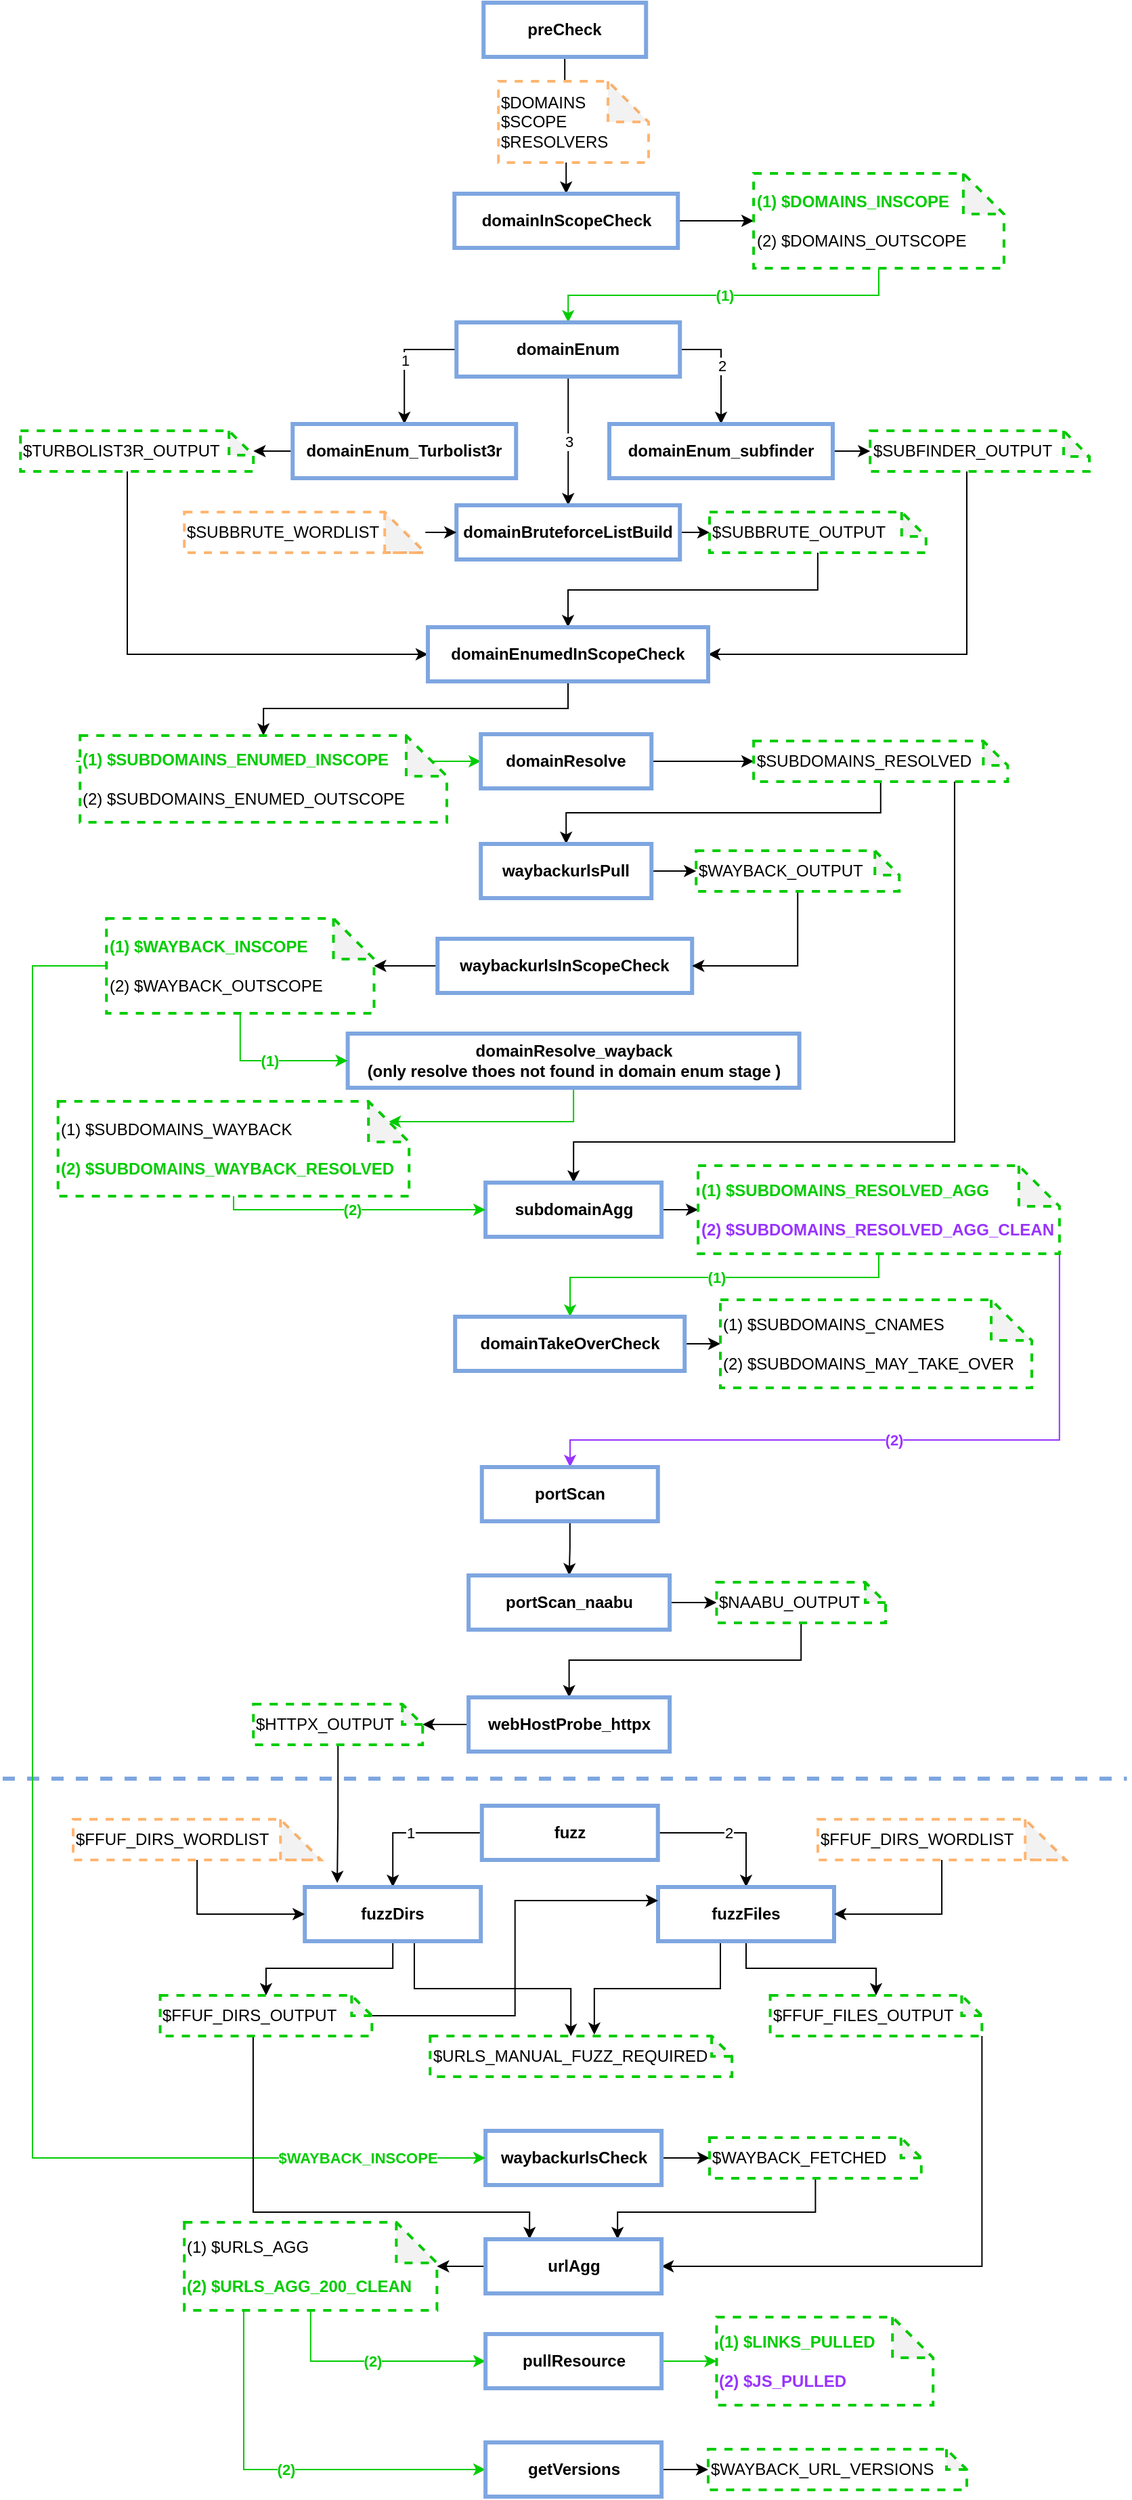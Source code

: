 <mxfile version="16.0.3" type="github"><diagram id="LXGc0nrao9tOf8FtnGRV" name="Page-1"><mxGraphModel dx="1422" dy="1840" grid="1" gridSize="10" guides="1" tooltips="1" connect="1" arrows="1" fold="1" page="1" pageScale="1" pageWidth="850" pageHeight="1100" math="0" shadow="0"><root><mxCell id="0"/><mxCell id="1" parent="0"/><mxCell id="cuUn9cVlMo7e2SbROQ6p-47" style="edgeStyle=orthogonalEdgeStyle;rounded=0;orthogonalLoop=1;jettySize=auto;html=1;entryX=0;entryY=0.5;entryDx=0;entryDy=0;exitX=0;exitY=0.5;exitDx=0;exitDy=0;exitPerimeter=0;" parent="1" target="cuUn9cVlMo7e2SbROQ6p-44" edge="1"><mxGeometry relative="1" as="geometry"><Array as="points"><mxPoint x="80" y="575"/><mxPoint x="80" y="790"/></Array><mxPoint x="156.88" y="575" as="sourcePoint"/></mxGeometry></mxCell><mxCell id="lCqJjcsIj8VYBYGs8iK9-1" style="edgeStyle=orthogonalEdgeStyle;rounded=0;orthogonalLoop=1;jettySize=auto;html=1;entryX=0.5;entryY=0;entryDx=0;entryDy=0;" edge="1" parent="1" source="lCqJjcsIj8VYBYGs8iK9-2" target="lCqJjcsIj8VYBYGs8iK9-10"><mxGeometry relative="1" as="geometry"><mxPoint x="423.12" y="-921" as="targetPoint"/></mxGeometry></mxCell><mxCell id="lCqJjcsIj8VYBYGs8iK9-2" value="preCheck" style="rounded=0;whiteSpace=wrap;html=1;strokeColor=#7EA6E0;strokeWidth=3;fontStyle=1" vertex="1" parent="1"><mxGeometry x="363.12" y="-1061" width="120" height="40" as="geometry"/></mxCell><mxCell id="lCqJjcsIj8VYBYGs8iK9-3" value="&lt;div&gt;$DOMAINS&lt;/div&gt;&lt;div&gt;$SCOPE&lt;/div&gt;&lt;div&gt;$RESOLVERS&lt;br&gt;&lt;/div&gt;" style="shape=note;whiteSpace=wrap;html=1;backgroundOutline=1;darkOpacity=0.05;dashed=1;align=left;strokeColor=#FFB570;strokeWidth=2;" vertex="1" parent="1"><mxGeometry x="374.12" y="-1003" width="110.88" height="60" as="geometry"/></mxCell><mxCell id="lCqJjcsIj8VYBYGs8iK9-9" style="edgeStyle=orthogonalEdgeStyle;rounded=0;orthogonalLoop=1;jettySize=auto;html=1;" edge="1" parent="1" source="lCqJjcsIj8VYBYGs8iK9-10" target="lCqJjcsIj8VYBYGs8iK9-14"><mxGeometry relative="1" as="geometry"/></mxCell><mxCell id="lCqJjcsIj8VYBYGs8iK9-10" value="domainInScopeCheck" style="rounded=0;whiteSpace=wrap;html=1;strokeColor=#7EA6E0;strokeWidth=3;fontStyle=1" vertex="1" parent="1"><mxGeometry x="341.62" y="-920" width="165" height="40" as="geometry"/></mxCell><mxCell id="lCqJjcsIj8VYBYGs8iK9-11" value="(1)" style="edgeStyle=orthogonalEdgeStyle;rounded=0;orthogonalLoop=1;jettySize=auto;html=1;strokeColor=#00CC00;fontColor=#00CC00;fontStyle=1;exitX=0.5;exitY=1;exitDx=0;exitDy=0;exitPerimeter=0;" edge="1" parent="1" source="lCqJjcsIj8VYBYGs8iK9-14" target="lCqJjcsIj8VYBYGs8iK9-18"><mxGeometry relative="1" as="geometry"/></mxCell><mxCell id="lCqJjcsIj8VYBYGs8iK9-14" value="&lt;div&gt;&lt;font color=&quot;#00CC00&quot;&gt;&lt;b&gt;(1) $DOMAINS_INSCOPE&lt;/b&gt;&lt;/font&gt;&lt;/div&gt;&lt;div&gt;&lt;br&gt;&lt;/div&gt;&lt;div&gt;(2) $DOMAINS_OUTSCOPE&lt;/div&gt;" style="shape=note;whiteSpace=wrap;html=1;backgroundOutline=1;darkOpacity=0.05;dashed=1;align=left;strokeColor=#00CC00;strokeWidth=2;" vertex="1" parent="1"><mxGeometry x="562.56" y="-935" width="184.88" height="70" as="geometry"/></mxCell><mxCell id="lCqJjcsIj8VYBYGs8iK9-15" value="2" style="edgeStyle=orthogonalEdgeStyle;rounded=0;orthogonalLoop=1;jettySize=auto;html=1;entryX=0.5;entryY=0;entryDx=0;entryDy=0;exitX=1;exitY=0.5;exitDx=0;exitDy=0;" edge="1" parent="1" source="lCqJjcsIj8VYBYGs8iK9-18" target="lCqJjcsIj8VYBYGs8iK9-22"><mxGeometry relative="1" as="geometry"><mxPoint x="558.12" y="-694" as="targetPoint"/></mxGeometry></mxCell><mxCell id="lCqJjcsIj8VYBYGs8iK9-16" value="1" style="edgeStyle=orthogonalEdgeStyle;rounded=0;orthogonalLoop=1;jettySize=auto;html=1;exitX=0;exitY=0.5;exitDx=0;exitDy=0;entryX=0.5;entryY=0;entryDx=0;entryDy=0;" edge="1" parent="1" source="lCqJjcsIj8VYBYGs8iK9-18" target="lCqJjcsIj8VYBYGs8iK9-20"><mxGeometry relative="1" as="geometry"/></mxCell><mxCell id="lCqJjcsIj8VYBYGs8iK9-17" value="3" style="edgeStyle=orthogonalEdgeStyle;rounded=0;orthogonalLoop=1;jettySize=auto;html=1;entryX=0.5;entryY=0;entryDx=0;entryDy=0;" edge="1" parent="1" source="lCqJjcsIj8VYBYGs8iK9-18" target="lCqJjcsIj8VYBYGs8iK9-28"><mxGeometry relative="1" as="geometry"/></mxCell><mxCell id="lCqJjcsIj8VYBYGs8iK9-18" value="domainEnum" style="rounded=0;whiteSpace=wrap;html=1;strokeColor=#7EA6E0;strokeWidth=3;fontStyle=1" vertex="1" parent="1"><mxGeometry x="343.12" y="-825" width="165" height="40" as="geometry"/></mxCell><mxCell id="lCqJjcsIj8VYBYGs8iK9-19" value="" style="edgeStyle=orthogonalEdgeStyle;rounded=0;orthogonalLoop=1;jettySize=auto;html=1;" edge="1" parent="1" source="lCqJjcsIj8VYBYGs8iK9-20" target="lCqJjcsIj8VYBYGs8iK9-24"><mxGeometry relative="1" as="geometry"/></mxCell><mxCell id="lCqJjcsIj8VYBYGs8iK9-20" value="domainEnum_Turbolist3r" style="rounded=0;whiteSpace=wrap;html=1;strokeColor=#7EA6E0;strokeWidth=3;fontStyle=1" vertex="1" parent="1"><mxGeometry x="222.12" y="-750" width="165" height="40" as="geometry"/></mxCell><mxCell id="lCqJjcsIj8VYBYGs8iK9-94" value="" style="edgeStyle=orthogonalEdgeStyle;rounded=0;orthogonalLoop=1;jettySize=auto;html=1;fontColor=#00CC00;strokeColor=#000000;" edge="1" parent="1" source="lCqJjcsIj8VYBYGs8iK9-22" target="lCqJjcsIj8VYBYGs8iK9-26"><mxGeometry relative="1" as="geometry"/></mxCell><mxCell id="lCqJjcsIj8VYBYGs8iK9-22" value="domainEnum_subfinder" style="rounded=0;whiteSpace=wrap;html=1;strokeColor=#7EA6E0;strokeWidth=3;fontStyle=1" vertex="1" parent="1"><mxGeometry x="456" y="-750" width="165" height="40" as="geometry"/></mxCell><mxCell id="lCqJjcsIj8VYBYGs8iK9-96" style="edgeStyle=orthogonalEdgeStyle;rounded=0;orthogonalLoop=1;jettySize=auto;html=1;entryX=0;entryY=0.5;entryDx=0;entryDy=0;fontColor=#00CC00;strokeColor=#000000;" edge="1" parent="1" source="lCqJjcsIj8VYBYGs8iK9-24" target="lCqJjcsIj8VYBYGs8iK9-34"><mxGeometry relative="1" as="geometry"><Array as="points"><mxPoint x="100" y="-580"/></Array></mxGeometry></mxCell><mxCell id="lCqJjcsIj8VYBYGs8iK9-24" value="$TURBOLIST3R_OUTPUT" style="shape=note;whiteSpace=wrap;html=1;backgroundOutline=1;darkOpacity=0.05;dashed=1;align=left;strokeColor=#00CC00;strokeWidth=2;size=18;" vertex="1" parent="1"><mxGeometry x="21.12" y="-745" width="172" height="30" as="geometry"/></mxCell><mxCell id="lCqJjcsIj8VYBYGs8iK9-95" style="edgeStyle=orthogonalEdgeStyle;rounded=0;orthogonalLoop=1;jettySize=auto;html=1;entryX=1;entryY=0.5;entryDx=0;entryDy=0;fontColor=#00CC00;strokeColor=#000000;" edge="1" parent="1" source="lCqJjcsIj8VYBYGs8iK9-26" target="lCqJjcsIj8VYBYGs8iK9-34"><mxGeometry relative="1" as="geometry"><Array as="points"><mxPoint x="720" y="-580"/></Array></mxGeometry></mxCell><mxCell id="lCqJjcsIj8VYBYGs8iK9-26" value="$SUBFINDER_OUTPUT" style="shape=note;whiteSpace=wrap;html=1;backgroundOutline=1;darkOpacity=0.05;dashed=1;align=left;strokeColor=#00CC00;strokeWidth=2;size=19;" vertex="1" parent="1"><mxGeometry x="648.62" y="-745" width="161.88" height="30" as="geometry"/></mxCell><mxCell id="lCqJjcsIj8VYBYGs8iK9-27" value="" style="edgeStyle=orthogonalEdgeStyle;rounded=0;orthogonalLoop=1;jettySize=auto;html=1;" edge="1" parent="1" source="lCqJjcsIj8VYBYGs8iK9-28" target="lCqJjcsIj8VYBYGs8iK9-32"><mxGeometry relative="1" as="geometry"/></mxCell><mxCell id="lCqJjcsIj8VYBYGs8iK9-28" value="domainBruteforceListBuild" style="rounded=0;whiteSpace=wrap;html=1;strokeColor=#7EA6E0;strokeWidth=3;fontStyle=1" vertex="1" parent="1"><mxGeometry x="343.12" y="-690" width="165" height="40" as="geometry"/></mxCell><mxCell id="lCqJjcsIj8VYBYGs8iK9-29" style="edgeStyle=orthogonalEdgeStyle;rounded=0;orthogonalLoop=1;jettySize=auto;html=1;entryX=0;entryY=0.5;entryDx=0;entryDy=0;" edge="1" parent="1" source="lCqJjcsIj8VYBYGs8iK9-30" target="lCqJjcsIj8VYBYGs8iK9-28"><mxGeometry relative="1" as="geometry"/></mxCell><mxCell id="lCqJjcsIj8VYBYGs8iK9-30" value="$SUBBRUTE_WORDLIST" style="shape=note;whiteSpace=wrap;html=1;backgroundOutline=1;darkOpacity=0.05;dashed=1;align=left;strokeColor=#FFB570;strokeWidth=2;" vertex="1" parent="1"><mxGeometry x="142.12" y="-685" width="178" height="30" as="geometry"/></mxCell><mxCell id="lCqJjcsIj8VYBYGs8iK9-31" value="" style="edgeStyle=orthogonalEdgeStyle;rounded=0;orthogonalLoop=1;jettySize=auto;html=1;exitX=0.5;exitY=1;exitDx=0;exitDy=0;exitPerimeter=0;" edge="1" parent="1" source="lCqJjcsIj8VYBYGs8iK9-32" target="lCqJjcsIj8VYBYGs8iK9-34"><mxGeometry relative="1" as="geometry"/></mxCell><mxCell id="lCqJjcsIj8VYBYGs8iK9-32" value="$SUBBRUTE_OUTPUT" style="shape=note;whiteSpace=wrap;html=1;backgroundOutline=1;darkOpacity=0.05;dashed=1;align=left;strokeColor=#00CC00;strokeWidth=2;size=18;" vertex="1" parent="1"><mxGeometry x="530" y="-685" width="159.88" height="30" as="geometry"/></mxCell><mxCell id="lCqJjcsIj8VYBYGs8iK9-33" style="edgeStyle=orthogonalEdgeStyle;rounded=0;orthogonalLoop=1;jettySize=auto;html=1;entryX=0.5;entryY=0;entryDx=0;entryDy=0;entryPerimeter=0;exitX=0.5;exitY=1;exitDx=0;exitDy=0;" edge="1" parent="1" source="lCqJjcsIj8VYBYGs8iK9-34" target="lCqJjcsIj8VYBYGs8iK9-36"><mxGeometry relative="1" as="geometry"/></mxCell><mxCell id="lCqJjcsIj8VYBYGs8iK9-34" value="domainEnumedInScopeCheck" style="rounded=0;whiteSpace=wrap;html=1;strokeColor=#7EA6E0;strokeWidth=3;fontStyle=1" vertex="1" parent="1"><mxGeometry x="322" y="-600" width="207" height="40" as="geometry"/></mxCell><mxCell id="lCqJjcsIj8VYBYGs8iK9-35" value="(1)" style="edgeStyle=orthogonalEdgeStyle;rounded=0;orthogonalLoop=1;jettySize=auto;html=1;exitX=-0.011;exitY=0.297;exitDx=0;exitDy=0;exitPerimeter=0;fontStyle=1;fontColor=#00CC00;strokeColor=#00CC00;" edge="1" parent="1" source="lCqJjcsIj8VYBYGs8iK9-36" target="lCqJjcsIj8VYBYGs8iK9-38"><mxGeometry relative="1" as="geometry"/></mxCell><mxCell id="lCqJjcsIj8VYBYGs8iK9-36" value="&lt;div&gt;&lt;font color=&quot;#00CC00&quot;&gt;&lt;b&gt;(1) $SUBDOMAINS_ENUMED_INSCOPE&lt;/b&gt;&lt;/font&gt;&lt;/div&gt;&lt;div&gt;&lt;br&gt;&lt;/div&gt;&lt;div&gt;(2) $SUBDOMAINS_ENUMED_OUTSCOPE&lt;/div&gt;" style="shape=note;whiteSpace=wrap;html=1;backgroundOutline=1;darkOpacity=0.05;dashed=1;align=left;strokeColor=#00CC00;strokeWidth=2;" vertex="1" parent="1"><mxGeometry x="65.12" y="-520" width="270.88" height="64" as="geometry"/></mxCell><mxCell id="lCqJjcsIj8VYBYGs8iK9-37" value="" style="edgeStyle=orthogonalEdgeStyle;rounded=0;orthogonalLoop=1;jettySize=auto;html=1;" edge="1" parent="1" source="lCqJjcsIj8VYBYGs8iK9-38" target="lCqJjcsIj8VYBYGs8iK9-41"><mxGeometry relative="1" as="geometry"/></mxCell><mxCell id="lCqJjcsIj8VYBYGs8iK9-38" value="domainResolve" style="rounded=0;whiteSpace=wrap;html=1;strokeColor=#7EA6E0;strokeWidth=3;fontStyle=1" vertex="1" parent="1"><mxGeometry x="361.12" y="-521" width="126" height="40" as="geometry"/></mxCell><mxCell id="lCqJjcsIj8VYBYGs8iK9-39" value="" style="edgeStyle=orthogonalEdgeStyle;rounded=0;orthogonalLoop=1;jettySize=auto;html=1;exitX=0.5;exitY=1;exitDx=0;exitDy=0;exitPerimeter=0;" edge="1" parent="1" source="lCqJjcsIj8VYBYGs8iK9-41" target="lCqJjcsIj8VYBYGs8iK9-43"><mxGeometry relative="1" as="geometry"/></mxCell><mxCell id="lCqJjcsIj8VYBYGs8iK9-105" style="edgeStyle=orthogonalEdgeStyle;rounded=0;orthogonalLoop=1;jettySize=auto;html=1;entryX=0.5;entryY=0;entryDx=0;entryDy=0;fontColor=#00CC00;strokeColor=default;exitX=0.791;exitY=0.967;exitDx=0;exitDy=0;exitPerimeter=0;" edge="1" parent="1" source="lCqJjcsIj8VYBYGs8iK9-41" target="lCqJjcsIj8VYBYGs8iK9-55"><mxGeometry relative="1" as="geometry"><Array as="points"><mxPoint x="711" y="-220"/><mxPoint x="430" y="-220"/></Array></mxGeometry></mxCell><mxCell id="lCqJjcsIj8VYBYGs8iK9-41" value="$SUBDOMAINS_RESOLVED" style="shape=note;whiteSpace=wrap;html=1;backgroundOutline=1;darkOpacity=0.05;dashed=1;align=left;strokeColor=#00CC00;strokeWidth=2;size=18;" vertex="1" parent="1"><mxGeometry x="562.56" y="-516" width="187.63" height="30" as="geometry"/></mxCell><mxCell id="lCqJjcsIj8VYBYGs8iK9-93" value="" style="edgeStyle=orthogonalEdgeStyle;rounded=0;orthogonalLoop=1;jettySize=auto;html=1;fontColor=#00CC00;strokeColor=default;" edge="1" parent="1" source="lCqJjcsIj8VYBYGs8iK9-43" target="lCqJjcsIj8VYBYGs8iK9-92"><mxGeometry relative="1" as="geometry"/></mxCell><mxCell id="lCqJjcsIj8VYBYGs8iK9-43" value="waybackurlsPull" style="rounded=0;whiteSpace=wrap;html=1;strokeColor=#7EA6E0;strokeWidth=3;fontStyle=1" vertex="1" parent="1"><mxGeometry x="361.12" y="-440" width="126" height="40" as="geometry"/></mxCell><mxCell id="lCqJjcsIj8VYBYGs8iK9-99" value="" style="edgeStyle=orthogonalEdgeStyle;rounded=0;orthogonalLoop=1;jettySize=auto;html=1;fontColor=#00CC00;strokeColor=default;" edge="1" parent="1" source="lCqJjcsIj8VYBYGs8iK9-49" target="lCqJjcsIj8VYBYGs8iK9-98"><mxGeometry relative="1" as="geometry"/></mxCell><mxCell id="lCqJjcsIj8VYBYGs8iK9-49" value="waybackurlsInScopeCheck" style="rounded=0;whiteSpace=wrap;html=1;strokeColor=#7EA6E0;strokeWidth=3;fontStyle=1" vertex="1" parent="1"><mxGeometry x="329.12" y="-370" width="188" height="40" as="geometry"/></mxCell><mxCell id="lCqJjcsIj8VYBYGs8iK9-103" style="edgeStyle=orthogonalEdgeStyle;rounded=0;orthogonalLoop=1;jettySize=auto;html=1;entryX=0;entryY=0;entryDx=244.25;entryDy=15;entryPerimeter=0;fontColor=#00CC00;strokeColor=#00CC00;" edge="1" parent="1" source="lCqJjcsIj8VYBYGs8iK9-51" target="lCqJjcsIj8VYBYGs8iK9-102"><mxGeometry relative="1" as="geometry"><Array as="points"><mxPoint x="430" y="-235"/></Array></mxGeometry></mxCell><mxCell id="lCqJjcsIj8VYBYGs8iK9-51" value="&lt;div&gt;domainResolve_wayback&lt;/div&gt;&lt;div&gt;(only resolve thoes not found in domain enum stage )&lt;br&gt;&lt;/div&gt;" style="rounded=0;whiteSpace=wrap;html=1;strokeColor=#7EA6E0;strokeWidth=3;fontStyle=1" vertex="1" parent="1"><mxGeometry x="262.81" y="-300" width="333.5" height="40" as="geometry"/></mxCell><mxCell id="lCqJjcsIj8VYBYGs8iK9-54" value="" style="edgeStyle=orthogonalEdgeStyle;rounded=0;orthogonalLoop=1;jettySize=auto;html=1;fontColor=#33FF33;" edge="1" parent="1" source="lCqJjcsIj8VYBYGs8iK9-55" target="lCqJjcsIj8VYBYGs8iK9-59"><mxGeometry relative="1" as="geometry"/></mxCell><mxCell id="lCqJjcsIj8VYBYGs8iK9-55" value="subdomainAgg" style="rounded=0;whiteSpace=wrap;html=1;strokeColor=#7EA6E0;strokeWidth=3;fontStyle=1" vertex="1" parent="1"><mxGeometry x="364.56" y="-190" width="130" height="40" as="geometry"/></mxCell><mxCell id="lCqJjcsIj8VYBYGs8iK9-56" value="(1)" style="edgeStyle=orthogonalEdgeStyle;rounded=0;orthogonalLoop=1;jettySize=auto;html=1;fontColor=#00CC00;fontStyle=1;strokeColor=#00CC00;exitX=0.5;exitY=1;exitDx=0;exitDy=0;exitPerimeter=0;" edge="1" parent="1" source="lCqJjcsIj8VYBYGs8iK9-59" target="lCqJjcsIj8VYBYGs8iK9-61"><mxGeometry relative="1" as="geometry"><Array as="points"><mxPoint x="655" y="-120"/><mxPoint x="427" y="-120"/></Array></mxGeometry></mxCell><mxCell id="lCqJjcsIj8VYBYGs8iK9-106" value="(2)" style="edgeStyle=orthogonalEdgeStyle;rounded=0;orthogonalLoop=1;jettySize=auto;html=1;fontColor=#9933FF;strokeColor=#9933FF;exitX=1;exitY=1;exitDx=0;exitDy=0;exitPerimeter=0;fontStyle=1" edge="1" parent="1" source="lCqJjcsIj8VYBYGs8iK9-59" target="lCqJjcsIj8VYBYGs8iK9-64"><mxGeometry relative="1" as="geometry"><Array as="points"><mxPoint x="788"/><mxPoint x="427"/></Array></mxGeometry></mxCell><mxCell id="lCqJjcsIj8VYBYGs8iK9-59" value="&lt;div&gt;&lt;font color=&quot;#00CC00&quot;&gt;&lt;b&gt;(1) $SUBDOMAINS_RESOLVED_AGG&lt;/b&gt;&lt;/font&gt;&lt;/div&gt;&lt;div&gt;&lt;br&gt;&lt;/div&gt;&lt;div&gt;&lt;font color=&quot;#9933FF&quot;&gt;&lt;b&gt;(2) $SUBDOMAINS_RESOLVED_AGG_CLEAN&lt;/b&gt;&lt;/font&gt;&lt;/div&gt;" style="shape=note;whiteSpace=wrap;html=1;backgroundOutline=1;darkOpacity=0.05;dashed=1;align=left;strokeColor=#00CC00;strokeWidth=2;" vertex="1" parent="1"><mxGeometry x="521.56" y="-202.5" width="266.88" height="65" as="geometry"/></mxCell><mxCell id="lCqJjcsIj8VYBYGs8iK9-60" value="" style="edgeStyle=orthogonalEdgeStyle;rounded=0;orthogonalLoop=1;jettySize=auto;html=1;fontColor=#9933FF;strokeColor=#000000;" edge="1" parent="1" source="lCqJjcsIj8VYBYGs8iK9-61" target="lCqJjcsIj8VYBYGs8iK9-62"><mxGeometry relative="1" as="geometry"/></mxCell><mxCell id="lCqJjcsIj8VYBYGs8iK9-61" value="domainTakeOverCheck" style="rounded=0;whiteSpace=wrap;html=1;strokeColor=#7EA6E0;strokeWidth=3;fontStyle=1" vertex="1" parent="1"><mxGeometry x="342.12" y="-91" width="169.5" height="40" as="geometry"/></mxCell><mxCell id="lCqJjcsIj8VYBYGs8iK9-62" value="&lt;div&gt;(1) $SUBDOMAINS_CNAMES&lt;/div&gt;&lt;div&gt;&lt;br&gt;&lt;/div&gt;&lt;div&gt;(2) $SUBDOMAINS_MAY_TAKE_OVER&lt;/div&gt;" style="shape=note;whiteSpace=wrap;html=1;backgroundOutline=1;darkOpacity=0.05;dashed=1;align=left;strokeColor=#00CC00;strokeWidth=2;" vertex="1" parent="1"><mxGeometry x="538" y="-103.5" width="230" height="65" as="geometry"/></mxCell><mxCell id="lCqJjcsIj8VYBYGs8iK9-63" value="" style="edgeStyle=orthogonalEdgeStyle;rounded=0;orthogonalLoop=1;jettySize=auto;html=1;fontColor=#9933FF;strokeColor=#000000;strokeWidth=1;" edge="1" parent="1" source="lCqJjcsIj8VYBYGs8iK9-64" target="lCqJjcsIj8VYBYGs8iK9-66"><mxGeometry relative="1" as="geometry"/></mxCell><mxCell id="lCqJjcsIj8VYBYGs8iK9-64" value="portScan" style="rounded=0;whiteSpace=wrap;html=1;strokeColor=#7EA6E0;strokeWidth=3;fontStyle=1" vertex="1" parent="1"><mxGeometry x="361.87" y="20" width="130" height="40" as="geometry"/></mxCell><mxCell id="lCqJjcsIj8VYBYGs8iK9-65" value="" style="edgeStyle=orthogonalEdgeStyle;rounded=0;orthogonalLoop=1;jettySize=auto;html=1;fontColor=#000000;strokeColor=#000000;strokeWidth=1;" edge="1" parent="1" source="lCqJjcsIj8VYBYGs8iK9-66" target="lCqJjcsIj8VYBYGs8iK9-69"><mxGeometry relative="1" as="geometry"/></mxCell><mxCell id="lCqJjcsIj8VYBYGs8iK9-66" value="portScan_naabu" style="rounded=0;whiteSpace=wrap;html=1;strokeColor=#7EA6E0;strokeWidth=3;fontStyle=1" vertex="1" parent="1"><mxGeometry x="352.05" y="100" width="148.5" height="40" as="geometry"/></mxCell><mxCell id="lCqJjcsIj8VYBYGs8iK9-67" value="" style="endArrow=none;dashed=1;html=1;rounded=0;fontColor=#9933FF;strokeColor=#7EA6E0;strokeWidth=3;" edge="1" parent="1"><mxGeometry width="50" height="50" relative="1" as="geometry"><mxPoint x="7.99" y="250" as="sourcePoint"/><mxPoint x="838.24" y="250" as="targetPoint"/></mxGeometry></mxCell><mxCell id="lCqJjcsIj8VYBYGs8iK9-107" style="edgeStyle=orthogonalEdgeStyle;rounded=0;orthogonalLoop=1;jettySize=auto;html=1;entryX=0.5;entryY=0;entryDx=0;entryDy=0;fontColor=#000000;strokeColor=default;exitX=0.5;exitY=1;exitDx=0;exitDy=0;exitPerimeter=0;" edge="1" parent="1" source="lCqJjcsIj8VYBYGs8iK9-69" target="lCqJjcsIj8VYBYGs8iK9-71"><mxGeometry relative="1" as="geometry"/></mxCell><mxCell id="lCqJjcsIj8VYBYGs8iK9-69" value="&lt;div&gt;$NAABU_OUTPUT&lt;/div&gt;" style="shape=note;whiteSpace=wrap;html=1;backgroundOutline=1;darkOpacity=0.05;dashed=1;align=left;strokeColor=#00CC00;strokeWidth=2;size=15;" vertex="1" parent="1"><mxGeometry x="535.22" y="105" width="124.78" height="30" as="geometry"/></mxCell><mxCell id="lCqJjcsIj8VYBYGs8iK9-109" value="" style="edgeStyle=orthogonalEdgeStyle;rounded=0;orthogonalLoop=1;jettySize=auto;html=1;fontColor=#000000;strokeColor=default;" edge="1" parent="1" source="lCqJjcsIj8VYBYGs8iK9-71" target="lCqJjcsIj8VYBYGs8iK9-108"><mxGeometry relative="1" as="geometry"/></mxCell><mxCell id="lCqJjcsIj8VYBYGs8iK9-71" value="webHostProbe_httpx" style="rounded=0;whiteSpace=wrap;html=1;strokeColor=#7EA6E0;strokeWidth=3;fontStyle=1" vertex="1" parent="1"><mxGeometry x="352.05" y="190" width="148.5" height="40" as="geometry"/></mxCell><mxCell id="lCqJjcsIj8VYBYGs8iK9-77" value="1" style="edgeStyle=orthogonalEdgeStyle;rounded=0;orthogonalLoop=1;jettySize=auto;html=1;fontColor=default;strokeColor=default;strokeWidth=1;entryX=0.5;entryY=0;entryDx=0;entryDy=0;exitX=0;exitY=0.5;exitDx=0;exitDy=0;" edge="1" parent="1" source="lCqJjcsIj8VYBYGs8iK9-80" target="lCqJjcsIj8VYBYGs8iK9-82"><mxGeometry relative="1" as="geometry"/></mxCell><mxCell id="lCqJjcsIj8VYBYGs8iK9-78" value="2" style="edgeStyle=orthogonalEdgeStyle;rounded=0;orthogonalLoop=1;jettySize=auto;html=1;entryX=0.5;entryY=0;entryDx=0;entryDy=0;fontColor=default;strokeColor=default;strokeWidth=1;exitX=1;exitY=0.5;exitDx=0;exitDy=0;" edge="1" parent="1" source="lCqJjcsIj8VYBYGs8iK9-80" target="lCqJjcsIj8VYBYGs8iK9-84"><mxGeometry relative="1" as="geometry"/></mxCell><mxCell id="lCqJjcsIj8VYBYGs8iK9-80" value="fuzz" style="rounded=0;whiteSpace=wrap;html=1;strokeColor=#7EA6E0;strokeWidth=3;fontStyle=1" vertex="1" parent="1"><mxGeometry x="361.87" y="270" width="130" height="40" as="geometry"/></mxCell><mxCell id="lCqJjcsIj8VYBYGs8iK9-115" value="" style="edgeStyle=orthogonalEdgeStyle;rounded=0;orthogonalLoop=1;jettySize=auto;html=1;fontColor=#000000;strokeColor=default;" edge="1" parent="1" source="lCqJjcsIj8VYBYGs8iK9-82" target="lCqJjcsIj8VYBYGs8iK9-114"><mxGeometry relative="1" as="geometry"/></mxCell><mxCell id="lCqJjcsIj8VYBYGs8iK9-122" style="edgeStyle=orthogonalEdgeStyle;rounded=0;orthogonalLoop=1;jettySize=auto;html=1;entryX=0;entryY=0;entryDx=103.94;entryDy=0;entryPerimeter=0;fontColor=#000000;strokeColor=default;exitX=0.622;exitY=1;exitDx=0;exitDy=0;exitPerimeter=0;" edge="1" parent="1" source="lCqJjcsIj8VYBYGs8iK9-82" target="lCqJjcsIj8VYBYGs8iK9-121"><mxGeometry relative="1" as="geometry"/></mxCell><mxCell id="lCqJjcsIj8VYBYGs8iK9-82" value="fuzzDirs" style="rounded=0;whiteSpace=wrap;html=1;strokeColor=#7EA6E0;strokeWidth=3;fontStyle=1" vertex="1" parent="1"><mxGeometry x="231.12" y="330" width="130" height="40" as="geometry"/></mxCell><mxCell id="lCqJjcsIj8VYBYGs8iK9-120" value="" style="edgeStyle=orthogonalEdgeStyle;rounded=0;orthogonalLoop=1;jettySize=auto;html=1;fontColor=#000000;strokeColor=default;" edge="1" parent="1" source="lCqJjcsIj8VYBYGs8iK9-84" target="lCqJjcsIj8VYBYGs8iK9-117"><mxGeometry relative="1" as="geometry"/></mxCell><mxCell id="lCqJjcsIj8VYBYGs8iK9-123" style="edgeStyle=orthogonalEdgeStyle;rounded=0;orthogonalLoop=1;jettySize=auto;html=1;entryX=0.544;entryY=-0.033;entryDx=0;entryDy=0;entryPerimeter=0;fontColor=#000000;strokeColor=default;exitX=0.354;exitY=1;exitDx=0;exitDy=0;exitPerimeter=0;" edge="1" parent="1" source="lCqJjcsIj8VYBYGs8iK9-84" target="lCqJjcsIj8VYBYGs8iK9-121"><mxGeometry relative="1" as="geometry"/></mxCell><mxCell id="lCqJjcsIj8VYBYGs8iK9-84" value="fuzzFiles" style="rounded=0;whiteSpace=wrap;html=1;strokeColor=#7EA6E0;strokeWidth=3;fontStyle=1" vertex="1" parent="1"><mxGeometry x="492" y="330" width="130" height="40" as="geometry"/></mxCell><mxCell id="lCqJjcsIj8VYBYGs8iK9-127" value="" style="edgeStyle=orthogonalEdgeStyle;rounded=0;orthogonalLoop=1;jettySize=auto;html=1;fontColor=#000000;strokeColor=default;" edge="1" parent="1" source="lCqJjcsIj8VYBYGs8iK9-86" target="lCqJjcsIj8VYBYGs8iK9-124"><mxGeometry relative="1" as="geometry"/></mxCell><mxCell id="lCqJjcsIj8VYBYGs8iK9-86" value="waybackurlsCheck" style="rounded=0;whiteSpace=wrap;html=1;strokeColor=#7EA6E0;strokeWidth=3;fontStyle=1" vertex="1" parent="1"><mxGeometry x="364.56" y="510" width="130" height="40" as="geometry"/></mxCell><mxCell id="lCqJjcsIj8VYBYGs8iK9-97" style="edgeStyle=orthogonalEdgeStyle;rounded=0;orthogonalLoop=1;jettySize=auto;html=1;entryX=1;entryY=0.5;entryDx=0;entryDy=0;fontColor=#00CC00;strokeColor=default;exitX=0.5;exitY=1;exitDx=0;exitDy=0;exitPerimeter=0;" edge="1" parent="1" source="lCqJjcsIj8VYBYGs8iK9-92" target="lCqJjcsIj8VYBYGs8iK9-49"><mxGeometry relative="1" as="geometry"/></mxCell><mxCell id="lCqJjcsIj8VYBYGs8iK9-92" value="$WAYBACK_OUTPUT" style="shape=note;whiteSpace=wrap;html=1;backgroundOutline=1;darkOpacity=0.05;dashed=1;align=left;strokeColor=#00CC00;strokeWidth=2;size=18;" vertex="1" parent="1"><mxGeometry x="520.12" y="-435" width="150" height="30" as="geometry"/></mxCell><mxCell id="lCqJjcsIj8VYBYGs8iK9-100" value="(1)" style="edgeStyle=orthogonalEdgeStyle;rounded=0;orthogonalLoop=1;jettySize=auto;html=1;entryX=0;entryY=0.5;entryDx=0;entryDy=0;fontColor=#00CC00;strokeColor=#00CC00;fontStyle=1" edge="1" parent="1" source="lCqJjcsIj8VYBYGs8iK9-98" target="lCqJjcsIj8VYBYGs8iK9-51"><mxGeometry relative="1" as="geometry"/></mxCell><mxCell id="lCqJjcsIj8VYBYGs8iK9-125" style="edgeStyle=orthogonalEdgeStyle;rounded=0;orthogonalLoop=1;jettySize=auto;html=1;fontColor=#000000;strokeColor=#00CC00;entryX=0;entryY=0.5;entryDx=0;entryDy=0;" edge="1" parent="1" source="lCqJjcsIj8VYBYGs8iK9-98" target="lCqJjcsIj8VYBYGs8iK9-86"><mxGeometry relative="1" as="geometry"><Array as="points"><mxPoint x="30" y="-350"/><mxPoint x="30" y="530"/></Array></mxGeometry></mxCell><mxCell id="lCqJjcsIj8VYBYGs8iK9-126" value="&lt;font color=&quot;#00CC00&quot;&gt;&lt;b&gt;$WAYBACK_INSCOPE&lt;/b&gt;&lt;/font&gt;" style="edgeLabel;html=1;align=center;verticalAlign=middle;resizable=0;points=[];fontColor=#000000;" vertex="1" connectable="0" parent="lCqJjcsIj8VYBYGs8iK9-125"><mxGeometry x="0.791" y="-1" relative="1" as="geometry"><mxPoint x="38" y="-1" as="offset"/></mxGeometry></mxCell><mxCell id="lCqJjcsIj8VYBYGs8iK9-98" value="&lt;div&gt;&lt;font color=&quot;#00CC00&quot;&gt;&lt;b&gt;(1) $WAYBACK_INSCOPE&lt;/b&gt;&lt;/font&gt;&lt;/div&gt;&lt;div&gt;&lt;b&gt;&lt;br&gt;&lt;/b&gt;&lt;/div&gt;&lt;div&gt;(2) $WAYBACK_OUTSCOPE&lt;/div&gt;" style="shape=note;whiteSpace=wrap;html=1;backgroundOutline=1;darkOpacity=0.05;dashed=1;align=left;strokeColor=#00CC00;strokeWidth=2;" vertex="1" parent="1"><mxGeometry x="84.62" y="-385" width="197.63" height="70" as="geometry"/></mxCell><mxCell id="lCqJjcsIj8VYBYGs8iK9-104" value="(2)" style="edgeStyle=orthogonalEdgeStyle;rounded=0;orthogonalLoop=1;jettySize=auto;html=1;entryX=0;entryY=0.5;entryDx=0;entryDy=0;fontColor=#00CC00;strokeColor=#00CC00;exitX=0.5;exitY=1;exitDx=0;exitDy=0;exitPerimeter=0;fontStyle=1" edge="1" parent="1" source="lCqJjcsIj8VYBYGs8iK9-102" target="lCqJjcsIj8VYBYGs8iK9-55"><mxGeometry relative="1" as="geometry"><Array as="points"><mxPoint x="179" y="-170"/></Array></mxGeometry></mxCell><mxCell id="lCqJjcsIj8VYBYGs8iK9-102" value="&lt;div&gt;(1) $SUBDOMAINS_WAYBACK&lt;/div&gt;&lt;div&gt;&lt;br&gt;&lt;/div&gt;&lt;div&gt;&lt;font color=&quot;#00CC00&quot;&gt;&lt;b&gt;(2) $SUBDOMAINS_WAYBACK_RESOLVED&lt;/b&gt;&lt;/font&gt;&lt;br&gt;&lt;/div&gt;" style="shape=note;whiteSpace=wrap;html=1;backgroundOutline=1;darkOpacity=0.05;dashed=1;align=left;strokeColor=#00CC00;strokeWidth=2;" vertex="1" parent="1"><mxGeometry x="48.87" y="-250" width="259.25" height="70" as="geometry"/></mxCell><mxCell id="lCqJjcsIj8VYBYGs8iK9-110" style="edgeStyle=orthogonalEdgeStyle;rounded=0;orthogonalLoop=1;jettySize=auto;html=1;entryX=0.184;entryY=-0.075;entryDx=0;entryDy=0;fontColor=#000000;strokeColor=default;exitX=0.5;exitY=1;exitDx=0;exitDy=0;exitPerimeter=0;entryPerimeter=0;" edge="1" parent="1" source="lCqJjcsIj8VYBYGs8iK9-108" target="lCqJjcsIj8VYBYGs8iK9-82"><mxGeometry relative="1" as="geometry"/></mxCell><mxCell id="lCqJjcsIj8VYBYGs8iK9-108" value="&lt;div&gt;$HTTPX_OUTPUT&lt;/div&gt;" style="shape=note;whiteSpace=wrap;html=1;backgroundOutline=1;darkOpacity=0.05;dashed=1;align=left;strokeColor=#00CC00;strokeWidth=2;size=15;" vertex="1" parent="1"><mxGeometry x="193.12" y="195" width="125" height="30" as="geometry"/></mxCell><mxCell id="lCqJjcsIj8VYBYGs8iK9-113" style="edgeStyle=orthogonalEdgeStyle;rounded=0;orthogonalLoop=1;jettySize=auto;html=1;entryX=0;entryY=0.5;entryDx=0;entryDy=0;fontColor=#000000;strokeColor=default;" edge="1" parent="1" source="lCqJjcsIj8VYBYGs8iK9-111" target="lCqJjcsIj8VYBYGs8iK9-82"><mxGeometry relative="1" as="geometry"/></mxCell><mxCell id="lCqJjcsIj8VYBYGs8iK9-111" value="$FFUF_DIRS_WORDLIST" style="shape=note;whiteSpace=wrap;html=1;backgroundOutline=1;darkOpacity=0.05;dashed=1;align=left;strokeColor=#FFB570;strokeWidth=2;" vertex="1" parent="1"><mxGeometry x="60" y="280" width="183.12" height="30" as="geometry"/></mxCell><mxCell id="lCqJjcsIj8VYBYGs8iK9-116" style="edgeStyle=orthogonalEdgeStyle;rounded=0;orthogonalLoop=1;jettySize=auto;html=1;entryX=0;entryY=0.25;entryDx=0;entryDy=0;fontColor=#000000;strokeColor=default;" edge="1" parent="1" source="lCqJjcsIj8VYBYGs8iK9-114" target="lCqJjcsIj8VYBYGs8iK9-84"><mxGeometry relative="1" as="geometry"/></mxCell><mxCell id="lCqJjcsIj8VYBYGs8iK9-130" style="edgeStyle=orthogonalEdgeStyle;rounded=0;orthogonalLoop=1;jettySize=auto;html=1;entryX=0.25;entryY=0;entryDx=0;entryDy=0;fontColor=#000000;strokeColor=default;exitX=0.439;exitY=1.033;exitDx=0;exitDy=0;exitPerimeter=0;" edge="1" parent="1" source="lCqJjcsIj8VYBYGs8iK9-114" target="lCqJjcsIj8VYBYGs8iK9-128"><mxGeometry relative="1" as="geometry"><Array as="points"><mxPoint x="193" y="570"/><mxPoint x="397" y="570"/></Array></mxGeometry></mxCell><mxCell id="lCqJjcsIj8VYBYGs8iK9-114" value="&lt;div&gt;$FFUF_DIRS_OUTPUT&lt;/div&gt;" style="shape=note;whiteSpace=wrap;html=1;backgroundOutline=1;darkOpacity=0.05;dashed=1;align=left;strokeColor=#00CC00;strokeWidth=2;size=15;" vertex="1" parent="1"><mxGeometry x="124.3" y="410" width="156.38" height="30" as="geometry"/></mxCell><mxCell id="lCqJjcsIj8VYBYGs8iK9-131" style="edgeStyle=orthogonalEdgeStyle;rounded=0;orthogonalLoop=1;jettySize=auto;html=1;entryX=1;entryY=0.5;entryDx=0;entryDy=0;fontColor=#000000;strokeColor=default;exitX=1;exitY=1;exitDx=0;exitDy=0;exitPerimeter=0;" edge="1" parent="1" source="lCqJjcsIj8VYBYGs8iK9-117" target="lCqJjcsIj8VYBYGs8iK9-128"><mxGeometry relative="1" as="geometry"/></mxCell><mxCell id="lCqJjcsIj8VYBYGs8iK9-117" value="&lt;div&gt;$FFUF_FILES_OUTPUT&lt;/div&gt;" style="shape=note;whiteSpace=wrap;html=1;backgroundOutline=1;darkOpacity=0.05;dashed=1;align=left;strokeColor=#00CC00;strokeWidth=2;size=15;" vertex="1" parent="1"><mxGeometry x="574.81" y="410" width="156.38" height="30" as="geometry"/></mxCell><mxCell id="lCqJjcsIj8VYBYGs8iK9-119" style="edgeStyle=orthogonalEdgeStyle;rounded=0;orthogonalLoop=1;jettySize=auto;html=1;entryX=1;entryY=0.5;entryDx=0;entryDy=0;fontColor=#000000;strokeColor=default;" edge="1" parent="1" source="lCqJjcsIj8VYBYGs8iK9-118" target="lCqJjcsIj8VYBYGs8iK9-84"><mxGeometry relative="1" as="geometry"/></mxCell><mxCell id="lCqJjcsIj8VYBYGs8iK9-118" value="$FFUF_DIRS_WORDLIST" style="shape=note;whiteSpace=wrap;html=1;backgroundOutline=1;darkOpacity=0.05;dashed=1;align=left;strokeColor=#FFB570;strokeWidth=2;" vertex="1" parent="1"><mxGeometry x="610" y="280" width="183.12" height="30" as="geometry"/></mxCell><mxCell id="lCqJjcsIj8VYBYGs8iK9-121" value="&lt;div&gt;$URLS_MANUAL_FUZZ_REQUIRED&lt;/div&gt;" style="shape=note;whiteSpace=wrap;html=1;backgroundOutline=1;darkOpacity=0.05;dashed=1;align=left;strokeColor=#00CC00;strokeWidth=2;size=15;" vertex="1" parent="1"><mxGeometry x="323.67" y="440" width="222.88" height="30" as="geometry"/></mxCell><mxCell id="lCqJjcsIj8VYBYGs8iK9-129" style="edgeStyle=orthogonalEdgeStyle;rounded=0;orthogonalLoop=1;jettySize=auto;html=1;entryX=0.75;entryY=0;entryDx=0;entryDy=0;fontColor=#000000;strokeColor=default;" edge="1" parent="1" source="lCqJjcsIj8VYBYGs8iK9-124" target="lCqJjcsIj8VYBYGs8iK9-128"><mxGeometry relative="1" as="geometry"><Array as="points"><mxPoint x="608" y="570"/><mxPoint x="462" y="570"/></Array></mxGeometry></mxCell><mxCell id="lCqJjcsIj8VYBYGs8iK9-124" value="&lt;div&gt;$WAYBACK_FETCHED&lt;/div&gt;" style="shape=note;whiteSpace=wrap;html=1;backgroundOutline=1;darkOpacity=0.05;dashed=1;align=left;strokeColor=#00CC00;strokeWidth=2;size=15;" vertex="1" parent="1"><mxGeometry x="530" y="515" width="156.38" height="30" as="geometry"/></mxCell><mxCell id="lCqJjcsIj8VYBYGs8iK9-135" value="" style="edgeStyle=orthogonalEdgeStyle;rounded=0;orthogonalLoop=1;jettySize=auto;html=1;fontColor=#000000;strokeColor=default;" edge="1" parent="1" source="lCqJjcsIj8VYBYGs8iK9-128" target="lCqJjcsIj8VYBYGs8iK9-132"><mxGeometry relative="1" as="geometry"/></mxCell><mxCell id="lCqJjcsIj8VYBYGs8iK9-128" value="urlAgg" style="rounded=0;whiteSpace=wrap;html=1;strokeColor=#7EA6E0;strokeWidth=3;fontStyle=1" vertex="1" parent="1"><mxGeometry x="364.56" y="590" width="130" height="40" as="geometry"/></mxCell><mxCell id="lCqJjcsIj8VYBYGs8iK9-136" value="(2)" style="edgeStyle=orthogonalEdgeStyle;rounded=0;orthogonalLoop=1;jettySize=auto;html=1;entryX=0;entryY=0.5;entryDx=0;entryDy=0;fontColor=#00CC00;strokeColor=#00CC00;exitX=0.5;exitY=1;exitDx=0;exitDy=0;exitPerimeter=0;fontStyle=1" edge="1" parent="1" source="lCqJjcsIj8VYBYGs8iK9-132" target="lCqJjcsIj8VYBYGs8iK9-133"><mxGeometry relative="1" as="geometry"/></mxCell><mxCell id="lCqJjcsIj8VYBYGs8iK9-139" value="(2)" style="edgeStyle=orthogonalEdgeStyle;rounded=0;orthogonalLoop=1;jettySize=auto;html=1;entryX=0;entryY=0.5;entryDx=0;entryDy=0;fontColor=#00CC00;strokeColor=#00CC00;exitX=0.235;exitY=1.008;exitDx=0;exitDy=0;exitPerimeter=0;fontStyle=1" edge="1" parent="1" source="lCqJjcsIj8VYBYGs8iK9-132" target="lCqJjcsIj8VYBYGs8iK9-134"><mxGeometry relative="1" as="geometry"/></mxCell><mxCell id="lCqJjcsIj8VYBYGs8iK9-132" value="&lt;div&gt;(1) $URLS_AGG&lt;/div&gt;&lt;div&gt;&lt;br&gt;&lt;/div&gt;&lt;div&gt;&lt;font color=&quot;#00CC00&quot;&gt;&lt;b&gt;(2) $URLS_AGG_200_CLEAN&lt;/b&gt;&lt;/font&gt;&lt;/div&gt;" style="shape=note;whiteSpace=wrap;html=1;backgroundOutline=1;darkOpacity=0.05;dashed=1;align=left;strokeColor=#00CC00;strokeWidth=2;" vertex="1" parent="1"><mxGeometry x="142.12" y="577.5" width="186.57" height="65" as="geometry"/></mxCell><mxCell id="lCqJjcsIj8VYBYGs8iK9-138" value="" style="edgeStyle=orthogonalEdgeStyle;rounded=0;orthogonalLoop=1;jettySize=auto;html=1;fontColor=#00CC00;strokeColor=#00CC00;" edge="1" parent="1" source="lCqJjcsIj8VYBYGs8iK9-133" target="lCqJjcsIj8VYBYGs8iK9-137"><mxGeometry relative="1" as="geometry"/></mxCell><mxCell id="lCqJjcsIj8VYBYGs8iK9-133" value="pullResource" style="rounded=0;whiteSpace=wrap;html=1;strokeColor=#7EA6E0;strokeWidth=3;fontStyle=1" vertex="1" parent="1"><mxGeometry x="364.56" y="660" width="130" height="40" as="geometry"/></mxCell><mxCell id="lCqJjcsIj8VYBYGs8iK9-141" value="" style="edgeStyle=orthogonalEdgeStyle;rounded=0;orthogonalLoop=1;jettySize=auto;html=1;fontColor=default;strokeColor=default;" edge="1" parent="1" source="lCqJjcsIj8VYBYGs8iK9-134" target="lCqJjcsIj8VYBYGs8iK9-140"><mxGeometry relative="1" as="geometry"/></mxCell><mxCell id="lCqJjcsIj8VYBYGs8iK9-134" value="getVersions" style="rounded=0;whiteSpace=wrap;html=1;strokeColor=#7EA6E0;strokeWidth=3;fontStyle=1" vertex="1" parent="1"><mxGeometry x="364.56" y="740" width="130" height="40" as="geometry"/></mxCell><mxCell id="lCqJjcsIj8VYBYGs8iK9-137" value="&lt;div&gt;&lt;font color=&quot;#00CC00&quot;&gt;&lt;b&gt;(1) $LINKS_PULLED&lt;/b&gt;&lt;/font&gt;&lt;/div&gt;&lt;div&gt;&lt;br&gt;&lt;/div&gt;&lt;div&gt;&lt;font color=&quot;#9933FF&quot;&gt;&lt;b&gt;(2) $JS_PULLED&lt;/b&gt;&lt;/font&gt;&lt;/div&gt;" style="shape=note;whiteSpace=wrap;html=1;backgroundOutline=1;darkOpacity=0.05;dashed=1;align=left;strokeColor=#00CC00;strokeWidth=2;" vertex="1" parent="1"><mxGeometry x="535.22" y="647.5" width="159.88" height="65" as="geometry"/></mxCell><mxCell id="lCqJjcsIj8VYBYGs8iK9-140" value="&lt;div&gt;$WAYBACK_URL_VERSIONS&lt;/div&gt;" style="shape=note;whiteSpace=wrap;html=1;backgroundOutline=1;darkOpacity=0.05;dashed=1;align=left;strokeColor=#00CC00;strokeWidth=2;size=15;" vertex="1" parent="1"><mxGeometry x="529" y="745" width="191" height="30" as="geometry"/></mxCell></root></mxGraphModel></diagram></mxfile>
